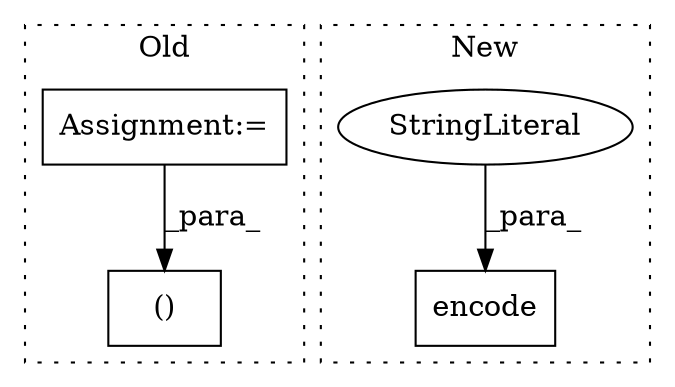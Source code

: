 digraph G {
subgraph cluster0 {
1 [label="()" a="106" s="763" l="33" shape="box"];
4 [label="Assignment:=" a="7" s="533" l="11" shape="box"];
label = "Old";
style="dotted";
}
subgraph cluster1 {
2 [label="encode" a="32" s="771,784" l="7,1" shape="box"];
3 [label="StringLiteral" a="45" s="778" l="6" shape="ellipse"];
label = "New";
style="dotted";
}
3 -> 2 [label="_para_"];
4 -> 1 [label="_para_"];
}